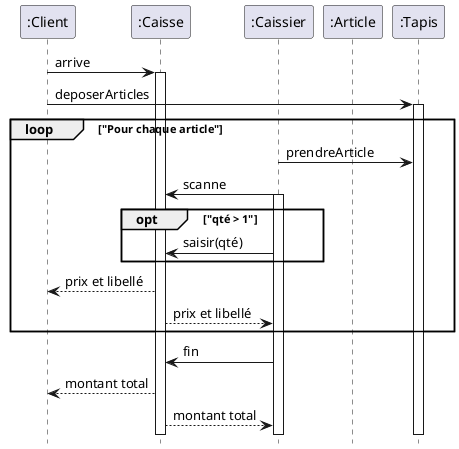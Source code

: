 @startuml

'autonumber
hide footbox

participant A as ":Client"
participant B as ":Caisse"
participant C as ":Caissier"
participant D as ":Article"
participant E as ":Tapis"


A -> B: arrive
activate B

A -> E : deposerArticles
activate E

loop "Pour chaque article"
  C -> E: prendreArticle
  C -> B: scanne
  activate C

  opt "qté > 1"
    C -> B: saisir(qté)
  end

  B --> A: prix et libellé
  B --> C: prix et libellé
end

C -> B:fin

  B --> A: montant total
  B --> C: montant total  
  


@enduml
